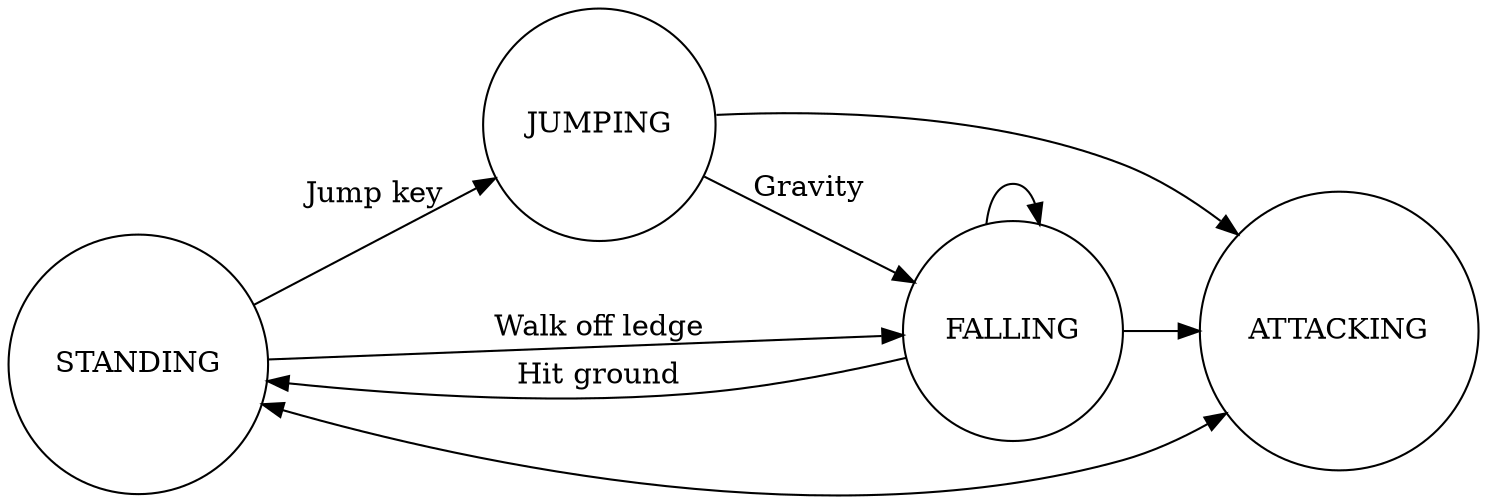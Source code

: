 digraph finite_state_machine {
		rankdir=LR;
		splines=true
		overlap=scalexy;
    node [shape = circle label = "STANDING" ]; S
		node [shape = circle label = "FALLING"  ]; F
		node [shape = circle label = "JUMPING"  ]; J
		node [shape = circle label = "ATTACKING"  ]; A
		S -> J [ label = "Jump key" ]
		S -> F [ label = "Walk off ledge" ]
		F -> S [ label = "Hit ground" ]
		J -> F [ label = "Gravity" ]
		F -> F
		S -> A [ dir = "both" ]
		F -> A
		J -> A 
}
